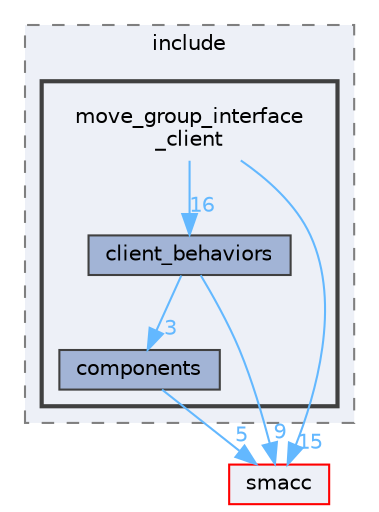 digraph "smacc_client_library/move_group_interface_client/include/move_group_interface_client"
{
 // LATEX_PDF_SIZE
  bgcolor="transparent";
  edge [fontname=Helvetica,fontsize=10,labelfontname=Helvetica,labelfontsize=10];
  node [fontname=Helvetica,fontsize=10,shape=box,height=0.2,width=0.4];
  compound=true
  subgraph clusterdir_81990ae79e6d31045031fa22d8cbad48 {
    graph [ bgcolor="#edf0f7", pencolor="grey50", label="include", fontname=Helvetica,fontsize=10 style="filled,dashed", URL="dir_81990ae79e6d31045031fa22d8cbad48.html",tooltip=""]
  subgraph clusterdir_e02db7fe10bb5c833242e4ba22f24fe2 {
    graph [ bgcolor="#edf0f7", pencolor="grey25", label="", fontname=Helvetica,fontsize=10 style="filled,bold", URL="dir_e02db7fe10bb5c833242e4ba22f24fe2.html",tooltip=""]
    dir_e02db7fe10bb5c833242e4ba22f24fe2 [shape=plaintext, label="move_group_interface\l_client"];
  dir_a2e4539e62a6d7b42ebff7c997f472bb [label="client_behaviors", fillcolor="#a2b4d6", color="grey25", style="filled", URL="dir_a2e4539e62a6d7b42ebff7c997f472bb.html",tooltip=""];
  dir_2abb8ae38cd7c168f06e561466c63ded [label="components", fillcolor="#a2b4d6", color="grey25", style="filled", URL="dir_2abb8ae38cd7c168f06e561466c63ded.html",tooltip=""];
  }
  }
  dir_6e3e4532ae0db906acb0c92fce514b9e [label="smacc", fillcolor="#edf0f7", color="red", style="filled", URL="dir_6e3e4532ae0db906acb0c92fce514b9e.html",tooltip=""];
  dir_e02db7fe10bb5c833242e4ba22f24fe2->dir_6e3e4532ae0db906acb0c92fce514b9e [headlabel="15", labeldistance=1.5 headhref="dir_000072_000090.html" color="steelblue1" fontcolor="steelblue1"];
  dir_e02db7fe10bb5c833242e4ba22f24fe2->dir_a2e4539e62a6d7b42ebff7c997f472bb [headlabel="16", labeldistance=1.5 headhref="dir_000072_000014.html" color="steelblue1" fontcolor="steelblue1"];
  dir_a2e4539e62a6d7b42ebff7c997f472bb->dir_2abb8ae38cd7c168f06e561466c63ded [headlabel="3", labeldistance=1.5 headhref="dir_000014_000022.html" color="steelblue1" fontcolor="steelblue1"];
  dir_a2e4539e62a6d7b42ebff7c997f472bb->dir_6e3e4532ae0db906acb0c92fce514b9e [headlabel="9", labeldistance=1.5 headhref="dir_000014_000090.html" color="steelblue1" fontcolor="steelblue1"];
  dir_2abb8ae38cd7c168f06e561466c63ded->dir_6e3e4532ae0db906acb0c92fce514b9e [headlabel="5", labeldistance=1.5 headhref="dir_000022_000090.html" color="steelblue1" fontcolor="steelblue1"];
}
